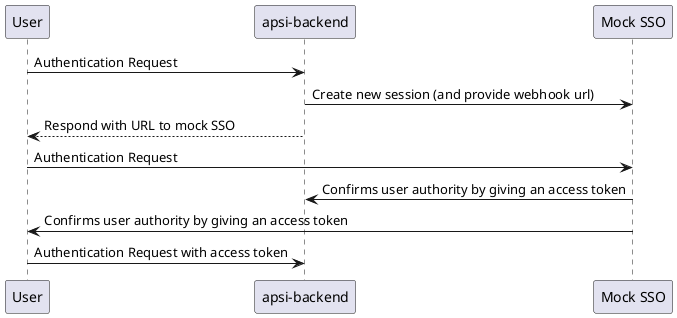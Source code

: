 @startuml
User -> "apsi-backend": Authentication Request
"apsi-backend" -> "Mock SSO": Create new session (and provide webhook url)
"apsi-backend" --> User: Respond with URL to mock SSO

User -> "Mock SSO": Authentication Request
"Mock SSO" -> "apsi-backend": Confirms user authority by giving an access token
"Mock SSO" -> User: Confirms user authority by giving an access token

User -> "apsi-backend": Authentication Request with access token
@enduml